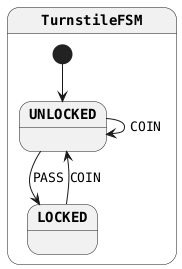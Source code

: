 @startuml
skinparam monochrome true
skinparam StateFontName Helvetica
skinparam defaultFontName Monospaced
skinparam defaultFontStyle Bold
skinparam state {
    FontStyle Bold
}
state TurnstileFSM {
[*] --> UNLOCKED
LOCKED --> UNLOCKED : COIN
UNLOCKED --> UNLOCKED : COIN
UNLOCKED --> LOCKED : PASS
}
@enduml
